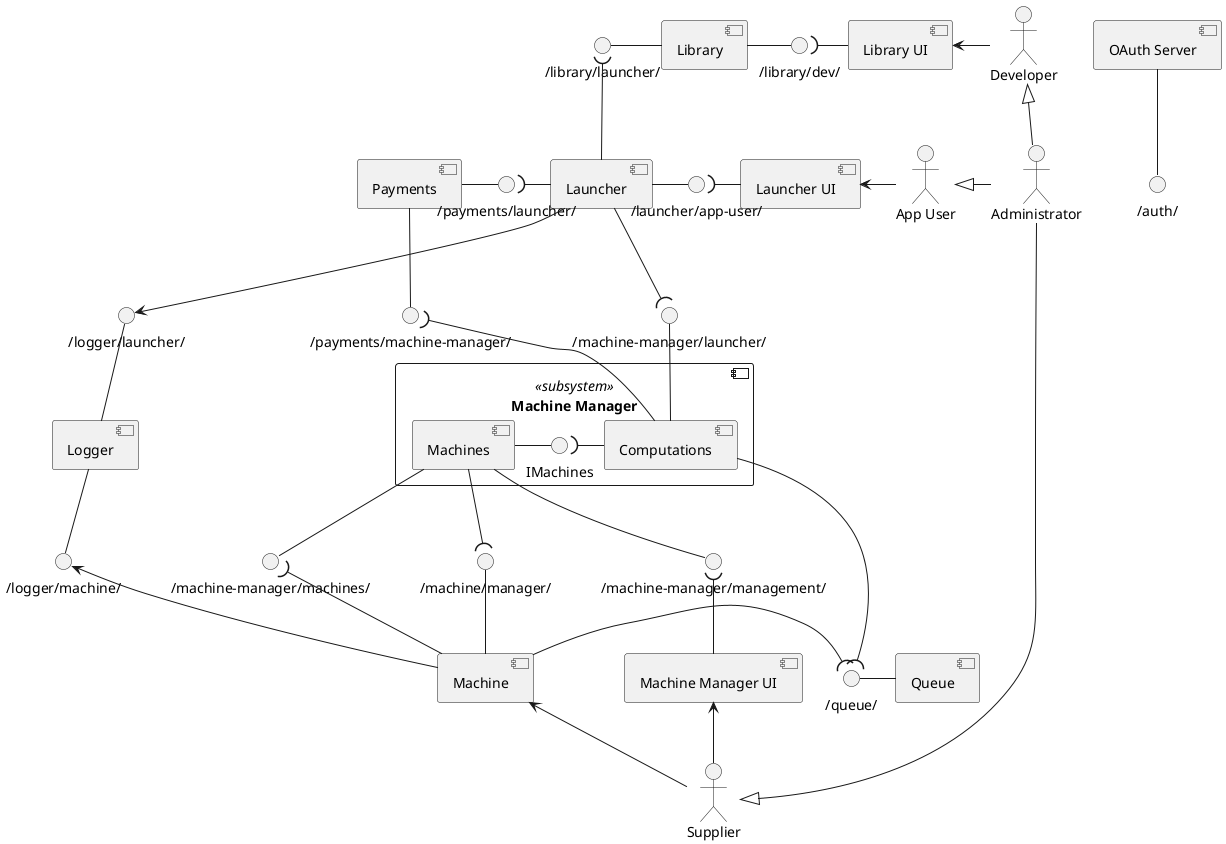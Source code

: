 @startuml

skinparam componentStyle uml2
skinparam monochrome true

actor "App User" as AU
actor Developer as AD
actor Supplier as AS
actor Administrator as AA

AA -le-|> AU
AA -up-|> AD
AA -do-|> AS

component Launcher as CLa
component "Launcher UI" as CLaU
component Library as CLi
component "Library UI" as CLiU
component Logger as CLo
component "Machine Manager" <<subsystem>> as SM {
    component "Machines" as SMCM
    component "Computations" as SMCC
    interface "IMachines" as ISMCMSMCC

    SMCM -ri- ISMCMSMCC
    SMCC -le-( ISMCMSMCC
}
component "Machine Manager UI" as CMU
component Payments as CP
component Machine as CMa
component "OAuth Server" as CA
component Queue as CQ

interface "/logger/launcher/" as ICLoCLa
interface "/logger/machine/" as ICLoCMa
interface "/machine-manager/machines/" as ICMCMa
interface "/machine-manager/launcher/" as ICMCLa
interface "/library/launcher/" as ICLiCLa
interface "/payments/launcher/" as ICPCLa
interface "/payments/machine-manager/" as ICPCM
interface "/library/dev/" as ICLiAD
interface "/machine-manager/management/" as ICMAS
interface "/launcher/app-user/" as ICLaAU
interface "/machine/manager/" as ICMaCM
interface "/queue/" as ICQ
interface "/auth/" as ICA

CA -do- ICA

AD -le-> CLiU
CLiU -le-( ICLiAD
ICLiAD -le- CLi

AS -up-> CMU
CMU -up-( ICMAS
ICMAS -up- SMCM

AU -le-> CLaU
CLaU -le-( ICLaAU
ICLaAU -le- CLa

CLi -le- ICLiCLa
ICLiCLa )-do- CLa

CLa -do-( ICMCLa
ICMCLa -do- SMCC

SMCM -do- ICMCMa
ICMCMa )-do- CMa
SMCM -do-( ICMaCM
ICMaCM -do- CMa

CMa <-do- AS

CP -ri- ICPCLa
ICPCLa )-ri- CLa

CP -do- ICPCM
SMCC -up-( ICPCM

CLa -do-> ICLoCLa
ICLoCLa -do- CLo
CLo -do- ICLoCMa
ICLoCMa <-do- CMa

CQ -le- ICQ
SMCC -do-( ICQ
CMa -ri-( ICQ

@enduml
